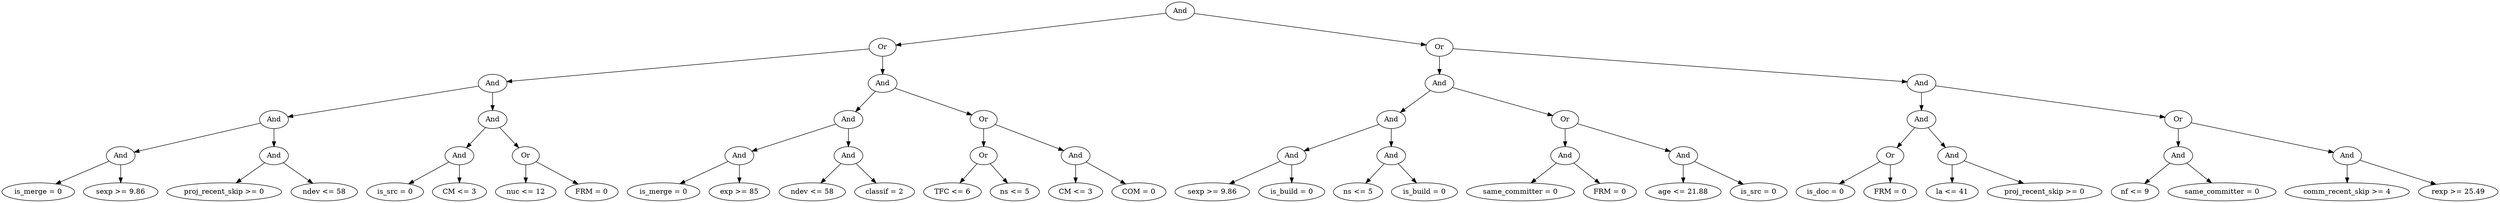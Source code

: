 digraph G {
	graph [bb="0,0,4134.2,396",
		dpi=78
	];
	node [label="\N"];
	1	 [height=0.5,
		label=And,
		pos="2070.8,378",
		width=0.75];
	2	 [height=0.5,
		label=Or,
		pos="1566.8,306",
		width=0.75];
	1 -> 2	 [pos="e,1593,310.63 2044.5,373.34 1960.5,361.68 1699.5,325.42 1603.1,312.04"];
	3	 [height=0.5,
		label=Or,
		pos="2460.8,306",
		width=0.75];
	1 -> 3	 [pos="e,2435,311.65 2096.7,372.35 2164.4,360.21 2346.7,327.49 2424.7,313.49"];
	4	 [height=0.5,
		label=And,
		pos="808.84,234",
		width=0.75];
	2 -> 4	 [pos="e,835.56,237.47 1540.3,302.55 1426.3,292.02 977.59,250.58 845.57,238.39"];
	5	 [height=0.5,
		label=And,
		pos="1566.8,234",
		width=0.75];
	2 -> 5	 [pos="e,1566.8,252.1 1566.8,287.7 1566.8,279.98 1566.8,270.71 1566.8,262.11"];
	8	 [height=0.5,
		label=And,
		pos="443.84,162",
		width=0.75];
	4 -> 8	 [pos="e,469.48,167.92 783.18,228.08 719.3,215.83 553.07,183.95 479.62,169.86"];
	9	 [height=0.5,
		label=And,
		pos="808.84,162",
		width=0.75];
	4 -> 9	 [pos="e,808.84,180.1 808.84,215.7 808.84,207.98 808.84,198.71 808.84,190.11"];
	16	 [height=0.5,
		label=And,
		pos="192.84,90",
		width=0.75];
	8 -> 16	 [pos="e,217.47,97.867 419.32,154.16 374.33,141.61 278.53,114.9 227.13,100.56"];
	17	 [height=0.5,
		label=And,
		pos="443.84,90",
		width=0.75];
	8 -> 17	 [pos="e,443.84,108.1 443.84,143.7 443.84,135.98 443.84,126.71 443.84,118.11"];
	32	 [height=0.5,
		label="is_merge = 0",
		pos="57.845,18",
		width=1.6068];
	16 -> 32	 [pos="e,86.44,33.827 172.05,78.216 151.72,67.674 120.3,51.383 95.558,38.555"];
	33	 [height=0.5,
		label="sexp >= 9.86",
		pos="192.84,18",
		width=1.6429];
	16 -> 33	 [pos="e,192.84,36.104 192.84,71.697 192.84,63.983 192.84,54.712 192.84,46.112"];
	34	 [height=0.5,
		label="proj_recent_skip >= 0",
		pos="361.84,18",
		width=2.5637];
	17 -> 34	 [pos="e,381.48,35.764 427.64,75.17 416.67,65.799 401.89,53.186 389.12,42.285"];
	35	 [height=0.5,
		label="ndev <= 58",
		pos="524.84,18",
		width=1.4624];
	17 -> 35	 [pos="e,506.32,35.006 459.85,75.17 470.92,65.601 485.91,52.651 498.7,41.597"];
	18	 [height=0.5,
		label=And,
		pos="752.84,90",
		width=0.75];
	9 -> 18	 [pos="e,764.97,106.16 796.69,145.81 789.28,136.55 779.66,124.52 771.32,114.09"];
	19	 [height=0.5,
		label=Or,
		pos="863.84,90",
		width=0.75];
	9 -> 19	 [pos="e,851.93,106.16 820.78,145.81 828.06,136.55 837.51,124.52 845.7,114.09"];
	36	 [height=0.5,
		label="is_src = 0",
		pos="642.84,18",
		width=1.3179];
	18 -> 36	 [pos="e,665.98,33.722 733.68,76.807 717.42,66.459 693.76,51.401 674.66,39.248"];
	37	 [height=0.5,
		label="CM <= 3",
		pos="752.84,18",
		width=1.2457];
	18 -> 37	 [pos="e,752.84,36.104 752.84,71.697 752.84,63.983 752.84,54.712 752.84,46.112"];
	38	 [height=0.5,
		label="nuc <= 12",
		pos="863.84,18",
		width=1.336];
	19 -> 38	 [pos="e,863.84,36.104 863.84,71.697 863.84,63.983 863.84,54.712 863.84,46.112"];
	39	 [height=0.5,
		label="FRM = 0",
		pos="974.84,18",
		width=1.2457];
	19 -> 39	 [pos="e,951.79,33.54 882.93,76.967 899.48,66.526 923.78,51.204 943.24,38.934"];
	10	 [height=0.5,
		label=And,
		pos="1397.8,162",
		width=0.75];
	5 -> 10	 [pos="e,1420.1,172.22 1544.4,223.7 1514.9,211.49 1462.9,189.95 1429.4,176.09"];
	11	 [height=0.5,
		label=Or,
		pos="1624.8,162",
		width=0.75];
	5 -> 11	 [pos="e,1612.3,178.16 1579.4,217.81 1587.1,208.55 1597.1,196.52 1605.7,186.09"];
	20	 [height=0.5,
		label=And,
		pos="1219.8,90",
		width=0.75];
	10 -> 20	 [pos="e,1242.7,99.973 1374.9,151.99 1343.7,139.71 1287.6,117.63 1252.1,103.68"];
	21	 [height=0.5,
		label=And,
		pos="1397.8,90",
		width=0.75];
	10 -> 21	 [pos="e,1397.8,108.1 1397.8,143.7 1397.8,135.98 1397.8,126.71 1397.8,118.11"];
	40	 [height=0.5,
		label="is_merge = 0",
		pos="1095.8,18",
		width=1.6068];
	20 -> 40	 [pos="e,1122.7,34.136 1199.9,77.753 1181.5,67.359 1153.7,51.674 1131.5,39.123"];
	41	 [height=0.5,
		label="exp >= 85",
		pos="1219.8,18",
		width=1.336];
	20 -> 41	 [pos="e,1219.8,36.104 1219.8,71.697 1219.8,63.983 1219.8,54.712 1219.8,46.112"];
	42	 [height=0.5,
		label="ndev <= 58",
		pos="1338.8,18",
		width=1.4624];
	21 -> 42	 [pos="e,1352.9,35.628 1385,73.811 1377.6,64.927 1367.9,53.504 1359.4,43.388"];
	43	 [height=0.5,
		label="classif = 2",
		pos="1457.8,18",
		width=1.336];
	21 -> 43	 [pos="e,1443.6,35.628 1410.9,73.811 1418.5,64.927 1428.3,53.504 1436.9,43.388"];
	22	 [height=0.5,
		label=Or,
		pos="1624.8,90",
		width=0.75];
	11 -> 22	 [pos="e,1624.8,108.1 1624.8,143.7 1624.8,135.98 1624.8,126.71 1624.8,118.11"];
	23	 [height=0.5,
		label=And,
		pos="1778.8,90",
		width=0.75];
	11 -> 23	 [pos="e,1757.2,100.83 1646.6,151.12 1673.1,139.08 1718,118.66 1748,105.01"];
	44	 [height=0.5,
		label="TFC <= 6",
		pos="1571.8,18",
		width=1.336];
	22 -> 44	 [pos="e,1584.3,35.467 1613.1,73.465 1606.4,64.654 1597.9,53.43 1590.4,43.463"];
	45	 [height=0.5,
		label="ns <= 5",
		pos="1676.8,18",
		width=1.0832];
	22 -> 45	 [pos="e,1664.6,35.467 1636.4,73.465 1642.9,64.742 1651.1,53.654 1658.4,43.762"];
	46	 [height=0.5,
		label="CM <= 3",
		pos="1778.8,18",
		width=1.2457];
	23 -> 46	 [pos="e,1778.8,36.104 1778.8,71.697 1778.8,63.983 1778.8,54.712 1778.8,46.112"];
	47	 [height=0.5,
		label="COM = 0",
		pos="1887.8,18",
		width=1.2818];
	23 -> 47	 [pos="e,1864.9,33.722 1797.8,76.807 1813.9,66.459 1837.4,51.401 1856.3,39.248"];
	6	 [height=0.5,
		label=And,
		pos="2460.8,234",
		width=0.75];
	3 -> 6	 [pos="e,2460.8,252.1 2460.8,287.7 2460.8,279.98 2460.8,270.71 2460.8,262.11"];
	7	 [height=0.5,
		label=And,
		pos="3193.8,234",
		width=0.75];
	3 -> 7	 [pos="e,3167.4,237.53 2487.4,302.47 2598.7,291.83 3028.5,250.79 3157.2,238.5"];
	12	 [height=0.5,
		label=And,
		pos="2308.8,162",
		width=0.75];
	6 -> 12	 [pos="e,2330.6,173.01 2439.1,222.97 2413.1,211.02 2369.5,190.95 2340,177.35"];
	13	 [height=0.5,
		label=Or,
		pos="2594.8,162",
		width=0.75];
	6 -> 13	 [pos="e,2574,173.91 2481.5,222.22 2503.8,210.59 2539.4,191.96 2564.8,178.7"];
	24	 [height=0.5,
		label=And,
		pos="2141.8,90",
		width=0.75];
	12 -> 24	 [pos="e,2164.1,100.33 2286.7,151.7 2257.6,139.52 2206.4,118.07 2173.3,104.2"];
	25	 [height=0.5,
		label=And,
		pos="2308.8,90",
		width=0.75];
	12 -> 25	 [pos="e,2308.8,108.1 2308.8,143.7 2308.8,135.98 2308.8,126.71 2308.8,118.11"];
	48	 [height=0.5,
		label="sexp >= 9.86",
		pos="2010.8,18",
		width=1.6429];
	24 -> 48	 [pos="e,2038.9,34.017 2121.4,78.063 2101.8,67.607 2071.9,51.599 2048.1,38.885"];
	49	 [height=0.5,
		label="is_build = 0",
		pos="2141.8,18",
		width=1.4985];
	24 -> 49	 [pos="e,2141.8,36.104 2141.8,71.697 2141.8,63.983 2141.8,54.712 2141.8,46.112"];
	50	 [height=0.5,
		label="ns <= 5",
		pos="2252.8,18",
		width=1.0832];
	25 -> 50	 [pos="e,2265.8,35.134 2296.7,73.811 2289.5,64.8 2280.2,53.177 2272,42.955"];
	51	 [height=0.5,
		label="is_build = 0",
		pos="2363.8,18",
		width=1.4985];
	25 -> 51	 [pos="e,2350.8,35.628 2320.8,73.811 2327.7,65.015 2336.6,53.73 2344.4,43.688"];
	26	 [height=0.5,
		label=And,
		pos="2594.8,90",
		width=0.75];
	13 -> 26	 [pos="e,2594.8,108.1 2594.8,143.7 2594.8,135.98 2594.8,126.71 2594.8,118.11"];
	27	 [height=0.5,
		label=And,
		pos="2789.8,90",
		width=0.75];
	13 -> 27	 [pos="e,2766.4,99.403 2618,152.7 2652.5,140.31 2717.6,116.94 2757,102.79"];
	52	 [height=0.5,
		label="same_committer = 0",
		pos="2520.8,18",
		width=2.3651];
	26 -> 52	 [pos="e,2538.7,35.859 2579.9,74.834 2570.2,65.681 2557.4,53.538 2546.1,42.915"];
	53	 [height=0.5,
		label="FRM = 0",
		pos="2668.8,18",
		width=1.2457];
	26 -> 53	 [pos="e,2652.1,34.854 2609.8,74.834 2619.8,65.421 2633.1,52.847 2644.5,42.015"];
	54	 [height=0.5,
		label="age <= 21.88",
		pos="2789.8,18",
		width=1.6249];
	27 -> 54	 [pos="e,2789.8,36.104 2789.8,71.697 2789.8,63.983 2789.8,54.712 2789.8,46.112"];
	55	 [height=0.5,
		label="is_src = 0",
		pos="2913.8,18",
		width=1.3179];
	27 -> 55	 [pos="e,2888.4,33.371 2809.8,77.753 2828.5,67.155 2857.1,51.056 2879.5,38.389"];
	14	 [height=0.5,
		label=And,
		pos="3193.8,162",
		width=0.75];
	7 -> 14	 [pos="e,3193.8,180.1 3193.8,215.7 3193.8,207.98 3193.8,198.71 3193.8,190.11"];
	15	 [height=0.5,
		label=Or,
		pos="3615.8,162",
		width=0.75];
	7 -> 15	 [pos="e,3589.9,167.3 3219.9,228.67 3292.5,216.64 3496.8,182.75 3580,168.95"];
	28	 [height=0.5,
		label=Or,
		pos="3141.8,90",
		width=0.75];
	14 -> 28	 [pos="e,3153.4,106.49 3182.3,145.46 3175.6,136.4 3166.9,124.79 3159.4,114.61"];
	29	 [height=0.5,
		label=And,
		pos="3245.8,90",
		width=0.75];
	14 -> 29	 [pos="e,3234.3,106.49 3205.4,145.46 3212.1,136.4 3220.7,124.79 3228.3,114.61"];
	56	 [height=0.5,
		label="is_doc = 0",
		pos="3028.8,18",
		width=1.3902];
	28 -> 56	 [pos="e,3052.8,33.86 3122.7,77.125 3106,66.775 3081.4,51.54 3061.6,39.264"];
	57	 [height=0.5,
		label="FRM = 0",
		pos="3141.8,18",
		width=1.2457];
	28 -> 57	 [pos="e,3141.8,36.104 3141.8,71.697 3141.8,63.983 3141.8,54.712 3141.8,46.112"];
	58	 [height=0.5,
		label="la <= 41",
		pos="3245.8,18",
		width=1.1374];
	29 -> 58	 [pos="e,3245.8,36.104 3245.8,71.697 3245.8,63.983 3245.8,54.712 3245.8,46.112"];
	59	 [height=0.5,
		label="proj_recent_skip >= 0",
		pos="3396.8,18",
		width=2.5637];
	29 -> 59	 [pos="e,3362.7,34.827 3267.5,78.971 3289.8,68.612 3325.3,52.163 3353.5,39.11"];
	30	 [height=0.5,
		label=And,
		pos="3615.8,90",
		width=0.75];
	15 -> 30	 [pos="e,3615.8,108.1 3615.8,143.7 3615.8,135.98 3615.8,126.71 3615.8,118.11"];
	31	 [height=0.5,
		label=And,
		pos="3890.8,90",
		width=0.75];
	15 -> 31	 [pos="e,3865.8,97.372 3640.7,154.66 3689.9,142.15 3799.6,114.23 3855.9,99.886"];
	60	 [height=0.5,
		label="nf <= 9",
		pos="3545.8,18",
		width=1.0652];
	30 -> 60	 [pos="e,3561.8,34.95 3601.3,74.496 3592,65.125 3579.6,52.728 3568.9,42.028"];
	61	 [height=0.5,
		label="same_committer = 0",
		pos="3686.8,18",
		width=2.3651];
	30 -> 61	 [pos="e,3669.9,35.699 3630.6,74.496 3639.8,65.409 3651.9,53.475 3662.5,43.004"];
	62	 [height=0.5,
		label="comm_recent_skip >= 4",
		pos="3890.8,18",
		width=2.7984];
	31 -> 62	 [pos="e,3890.8,36.104 3890.8,71.697 3890.8,63.983 3890.8,54.712 3890.8,46.112"];
	63	 [height=0.5,
		label="rexp >= 25.49",
		pos="4071.8,18",
		width=1.7332];
	31 -> 63	 [pos="e,4036,32.853 3913.8,80.134 3941.9,69.239 3990.4,50.494 4026.3,36.625"];
}
